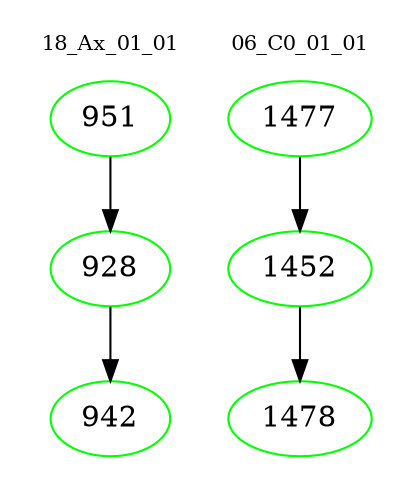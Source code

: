 digraph{
subgraph cluster_0 {
color = white
label = "18_Ax_01_01";
fontsize=10;
T0_951 [label="951", color="green"]
T0_951 -> T0_928 [color="black"]
T0_928 [label="928", color="green"]
T0_928 -> T0_942 [color="black"]
T0_942 [label="942", color="green"]
}
subgraph cluster_1 {
color = white
label = "06_C0_01_01";
fontsize=10;
T1_1477 [label="1477", color="green"]
T1_1477 -> T1_1452 [color="black"]
T1_1452 [label="1452", color="green"]
T1_1452 -> T1_1478 [color="black"]
T1_1478 [label="1478", color="green"]
}
}
